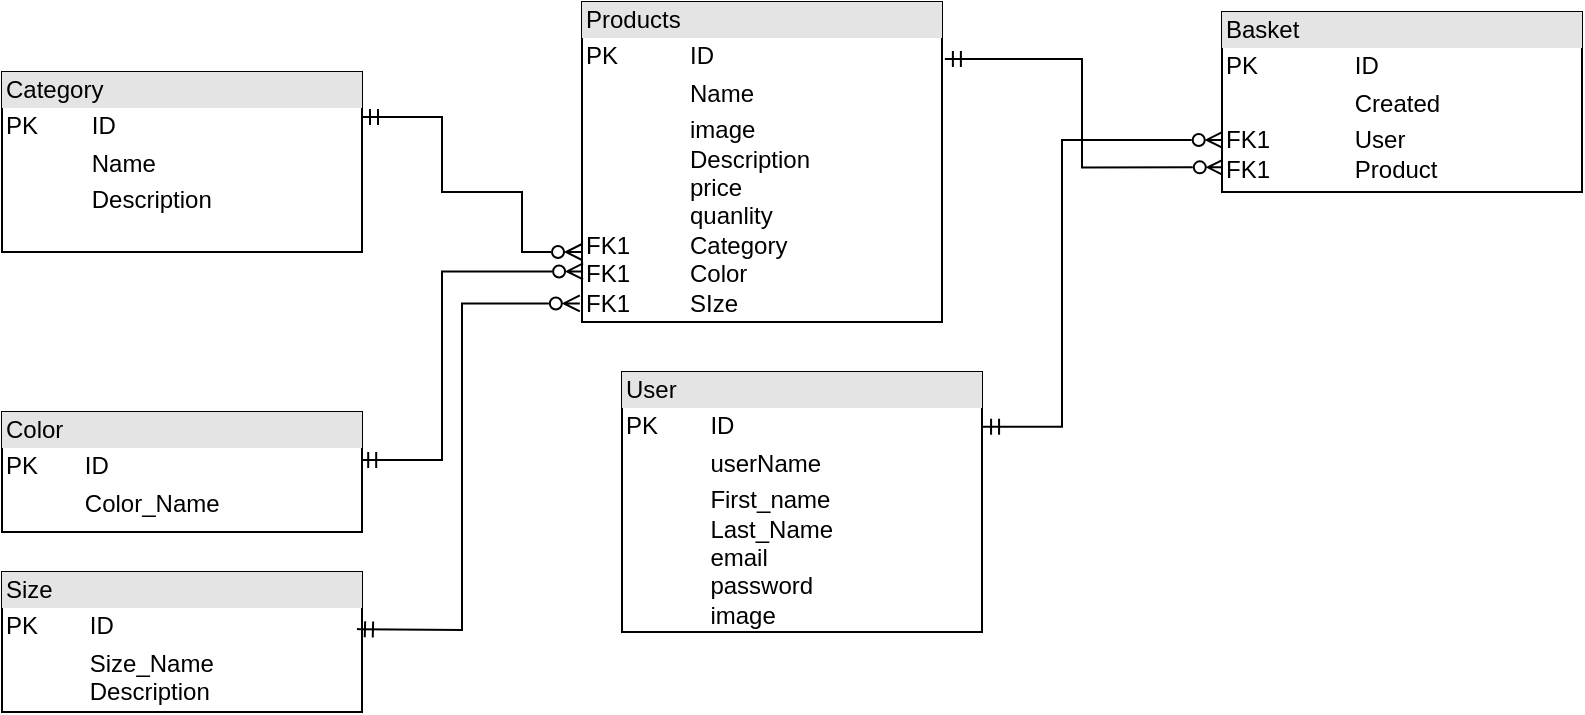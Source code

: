 <mxfile version="21.0.7" type="device"><diagram name="Страница 1" id="scML3tuzyfTZhAXiNeiY"><mxGraphModel dx="1646" dy="452" grid="1" gridSize="10" guides="1" tooltips="1" connect="1" arrows="1" fold="1" page="1" pageScale="1" pageWidth="827" pageHeight="1169" math="0" shadow="0"><root><mxCell id="0"/><mxCell id="1" parent="0"/><mxCell id="-OQBvoWrwtq4G1_ru9WS-6" style="edgeStyle=orthogonalEdgeStyle;rounded=0;orthogonalLoop=1;jettySize=auto;html=1;entryX=0;entryY=0.778;entryDx=0;entryDy=0;exitX=1;exitY=0.25;exitDx=0;exitDy=0;entryPerimeter=0;endArrow=ERzeroToMany;endFill=0;startArrow=ERmandOne;startFill=0;" edge="1" parent="1" source="-OQBvoWrwtq4G1_ru9WS-10" target="-OQBvoWrwtq4G1_ru9WS-7"><mxGeometry relative="1" as="geometry"><mxPoint x="130" y="162.5" as="sourcePoint"/><mxPoint x="198.56" y="218.24" as="targetPoint"/><Array as="points"><mxPoint x="160" y="153"/><mxPoint x="160" y="190"/><mxPoint x="200" y="190"/><mxPoint x="200" y="220"/><mxPoint x="230" y="220"/></Array></mxGeometry></mxCell><mxCell id="-OQBvoWrwtq4G1_ru9WS-11" value="" style="edgeStyle=orthogonalEdgeStyle;rounded=0;orthogonalLoop=1;jettySize=auto;html=1;entryX=0.005;entryY=0.863;entryDx=0;entryDy=0;entryPerimeter=0;endArrow=ERzeroToMany;endFill=0;startArrow=ERmandOne;startFill=0;exitX=1.008;exitY=0.178;exitDx=0;exitDy=0;exitPerimeter=0;" edge="1" parent="1" source="-OQBvoWrwtq4G1_ru9WS-7" target="-OQBvoWrwtq4G1_ru9WS-8"><mxGeometry relative="1" as="geometry"/></mxCell><mxCell id="-OQBvoWrwtq4G1_ru9WS-7" value="&lt;div style=&quot;box-sizing:border-box;width:100%;background:#e4e4e4;padding:2px;&quot;&gt;Products&lt;/div&gt;&lt;table style=&quot;width:100%;font-size:1em;&quot; cellpadding=&quot;2&quot; cellspacing=&quot;0&quot;&gt;&lt;tbody&gt;&lt;tr&gt;&lt;td&gt;PK&lt;br&gt;&lt;/td&gt;&lt;td&gt;ID&lt;br&gt;&lt;/td&gt;&lt;/tr&gt;&lt;tr&gt;&lt;td&gt;&lt;br&gt;&lt;/td&gt;&lt;td&gt;Name&lt;/td&gt;&lt;/tr&gt;&lt;tr&gt;&lt;td&gt;&lt;br&gt;&lt;br&gt;FK1&lt;br&gt;FK1&lt;br&gt;FK1&lt;/td&gt;&lt;td&gt;image&lt;br&gt;Description&lt;br&gt;price&lt;br&gt;quanlity&lt;br&gt;Category&lt;br&gt;Color&lt;br&gt;SIze&lt;br&gt;&lt;br&gt;&lt;br&gt;&lt;/td&gt;&lt;/tr&gt;&lt;/tbody&gt;&lt;/table&gt;" style="verticalAlign=top;align=left;overflow=fill;html=1;whiteSpace=wrap;" vertex="1" parent="1"><mxGeometry x="230" y="95" width="180" height="160" as="geometry"/></mxCell><mxCell id="-OQBvoWrwtq4G1_ru9WS-8" value="&lt;div style=&quot;box-sizing:border-box;width:100%;background:#e4e4e4;padding:2px;&quot;&gt;Basket&lt;/div&gt;&lt;table style=&quot;width:100%;font-size:1em;&quot; cellpadding=&quot;2&quot; cellspacing=&quot;0&quot;&gt;&lt;tbody&gt;&lt;tr&gt;&lt;td&gt;PK&lt;/td&gt;&lt;td&gt;ID&lt;/td&gt;&lt;/tr&gt;&lt;tr&gt;&lt;td&gt;&lt;br&gt;&lt;/td&gt;&lt;td&gt;Created&lt;/td&gt;&lt;/tr&gt;&lt;tr&gt;&lt;td&gt;FK1&lt;br&gt;FK1&lt;br&gt;&lt;/td&gt;&lt;td&gt;User&lt;br&gt;Product&lt;/td&gt;&lt;/tr&gt;&lt;/tbody&gt;&lt;/table&gt;" style="verticalAlign=top;align=left;overflow=fill;html=1;whiteSpace=wrap;" vertex="1" parent="1"><mxGeometry x="550" y="100" width="180" height="90" as="geometry"/></mxCell><mxCell id="-OQBvoWrwtq4G1_ru9WS-12" value="" style="edgeStyle=orthogonalEdgeStyle;rounded=0;orthogonalLoop=1;jettySize=auto;html=1;entryX=0.002;entryY=0.711;entryDx=0;entryDy=0;entryPerimeter=0;endArrow=ERzeroToMany;endFill=0;startArrow=ERmandOne;startFill=0;exitX=1.003;exitY=0.211;exitDx=0;exitDy=0;exitPerimeter=0;" edge="1" parent="1" source="-OQBvoWrwtq4G1_ru9WS-9" target="-OQBvoWrwtq4G1_ru9WS-8"><mxGeometry relative="1" as="geometry"><Array as="points"><mxPoint x="470" y="307"/><mxPoint x="470" y="164"/></Array></mxGeometry></mxCell><mxCell id="-OQBvoWrwtq4G1_ru9WS-9" value="&lt;div style=&quot;box-sizing:border-box;width:100%;background:#e4e4e4;padding:2px;&quot;&gt;User&lt;/div&gt;&lt;table style=&quot;width:100%;font-size:1em;&quot; cellpadding=&quot;2&quot; cellspacing=&quot;0&quot;&gt;&lt;tbody&gt;&lt;tr&gt;&lt;td&gt;PK&lt;/td&gt;&lt;td&gt;ID&lt;/td&gt;&lt;/tr&gt;&lt;tr&gt;&lt;td&gt;&lt;br&gt;&lt;/td&gt;&lt;td&gt;userName&lt;/td&gt;&lt;/tr&gt;&lt;tr&gt;&lt;td&gt;&lt;/td&gt;&lt;td&gt;First_name&lt;br&gt;Last_Name&lt;br&gt;email&lt;br&gt;password&lt;br&gt;image&lt;/td&gt;&lt;/tr&gt;&lt;/tbody&gt;&lt;/table&gt;" style="verticalAlign=top;align=left;overflow=fill;html=1;whiteSpace=wrap;" vertex="1" parent="1"><mxGeometry x="250" y="280" width="180" height="130" as="geometry"/></mxCell><mxCell id="-OQBvoWrwtq4G1_ru9WS-10" value="&lt;div style=&quot;box-sizing:border-box;width:100%;background:#e4e4e4;padding:2px;&quot;&gt;Category&lt;/div&gt;&lt;table style=&quot;width:100%;font-size:1em;&quot; cellpadding=&quot;2&quot; cellspacing=&quot;0&quot;&gt;&lt;tbody&gt;&lt;tr&gt;&lt;td&gt;PK&lt;/td&gt;&lt;td&gt;ID&lt;/td&gt;&lt;/tr&gt;&lt;tr&gt;&lt;td&gt;&lt;br&gt;&lt;/td&gt;&lt;td&gt;Name&lt;br&gt;&lt;/td&gt;&lt;/tr&gt;&lt;tr&gt;&lt;td&gt;&lt;/td&gt;&lt;td&gt;Description&lt;/td&gt;&lt;/tr&gt;&lt;/tbody&gt;&lt;/table&gt;" style="verticalAlign=top;align=left;overflow=fill;html=1;whiteSpace=wrap;" vertex="1" parent="1"><mxGeometry x="-60" y="130" width="180" height="90" as="geometry"/></mxCell><mxCell id="-OQBvoWrwtq4G1_ru9WS-15" value="" style="edgeStyle=orthogonalEdgeStyle;rounded=0;orthogonalLoop=1;jettySize=auto;html=1;entryX=0.003;entryY=0.842;entryDx=0;entryDy=0;entryPerimeter=0;endArrow=ERzeroToMany;endFill=0;startArrow=ERmandOne;startFill=0;exitX=0.995;exitY=0.4;exitDx=0;exitDy=0;exitPerimeter=0;" edge="1" parent="1" source="-OQBvoWrwtq4G1_ru9WS-14" target="-OQBvoWrwtq4G1_ru9WS-7"><mxGeometry relative="1" as="geometry"><Array as="points"><mxPoint x="160" y="324"/><mxPoint x="160" y="230"/></Array></mxGeometry></mxCell><mxCell id="-OQBvoWrwtq4G1_ru9WS-14" value="&lt;div style=&quot;box-sizing:border-box;width:100%;background:#e4e4e4;padding:2px;&quot;&gt;Color&lt;/div&gt;&lt;table style=&quot;width:100%;font-size:1em;&quot; cellpadding=&quot;2&quot; cellspacing=&quot;0&quot;&gt;&lt;tbody&gt;&lt;tr&gt;&lt;td&gt;PK&lt;/td&gt;&lt;td&gt;ID&lt;/td&gt;&lt;/tr&gt;&lt;tr&gt;&lt;td&gt;&lt;br&gt;&lt;/td&gt;&lt;td&gt;Color_Name&lt;br&gt;&lt;/td&gt;&lt;/tr&gt;&lt;tr&gt;&lt;td&gt;&lt;/td&gt;&lt;td&gt;&lt;br&gt;&lt;/td&gt;&lt;/tr&gt;&lt;/tbody&gt;&lt;/table&gt;" style="verticalAlign=top;align=left;overflow=fill;html=1;whiteSpace=wrap;" vertex="1" parent="1"><mxGeometry x="-60" y="300" width="180" height="60" as="geometry"/></mxCell><mxCell id="-OQBvoWrwtq4G1_ru9WS-16" value="&lt;div style=&quot;box-sizing:border-box;width:100%;background:#e4e4e4;padding:2px;&quot;&gt;Size&lt;/div&gt;&lt;table style=&quot;width:100%;font-size:1em;&quot; cellpadding=&quot;2&quot; cellspacing=&quot;0&quot;&gt;&lt;tbody&gt;&lt;tr&gt;&lt;td&gt;PK&lt;/td&gt;&lt;td&gt;ID&lt;/td&gt;&lt;/tr&gt;&lt;tr&gt;&lt;td&gt;&lt;br&gt;&lt;/td&gt;&lt;td&gt;Size_Name&lt;br&gt;Description&lt;/td&gt;&lt;/tr&gt;&lt;tr&gt;&lt;td&gt;&lt;/td&gt;&lt;td&gt;&lt;br&gt;&lt;/td&gt;&lt;/tr&gt;&lt;/tbody&gt;&lt;/table&gt;" style="verticalAlign=top;align=left;overflow=fill;html=1;whiteSpace=wrap;" vertex="1" parent="1"><mxGeometry x="-60" y="380" width="180" height="70" as="geometry"/></mxCell><mxCell id="-OQBvoWrwtq4G1_ru9WS-17" value="" style="edgeStyle=orthogonalEdgeStyle;rounded=0;orthogonalLoop=1;jettySize=auto;html=1;entryX=-0.006;entryY=0.942;entryDx=0;entryDy=0;entryPerimeter=0;endArrow=ERzeroToMany;endFill=0;startArrow=ERmandOne;startFill=0;exitX=0.986;exitY=0.408;exitDx=0;exitDy=0;exitPerimeter=0;" edge="1" parent="1" source="-OQBvoWrwtq4G1_ru9WS-16" target="-OQBvoWrwtq4G1_ru9WS-7"><mxGeometry relative="1" as="geometry"><mxPoint x="119" y="400" as="sourcePoint"/><mxPoint x="241" y="310" as="targetPoint"/><Array as="points"><mxPoint x="119" y="409"/><mxPoint x="170" y="409"/><mxPoint x="170" y="246"/></Array></mxGeometry></mxCell></root></mxGraphModel></diagram></mxfile>